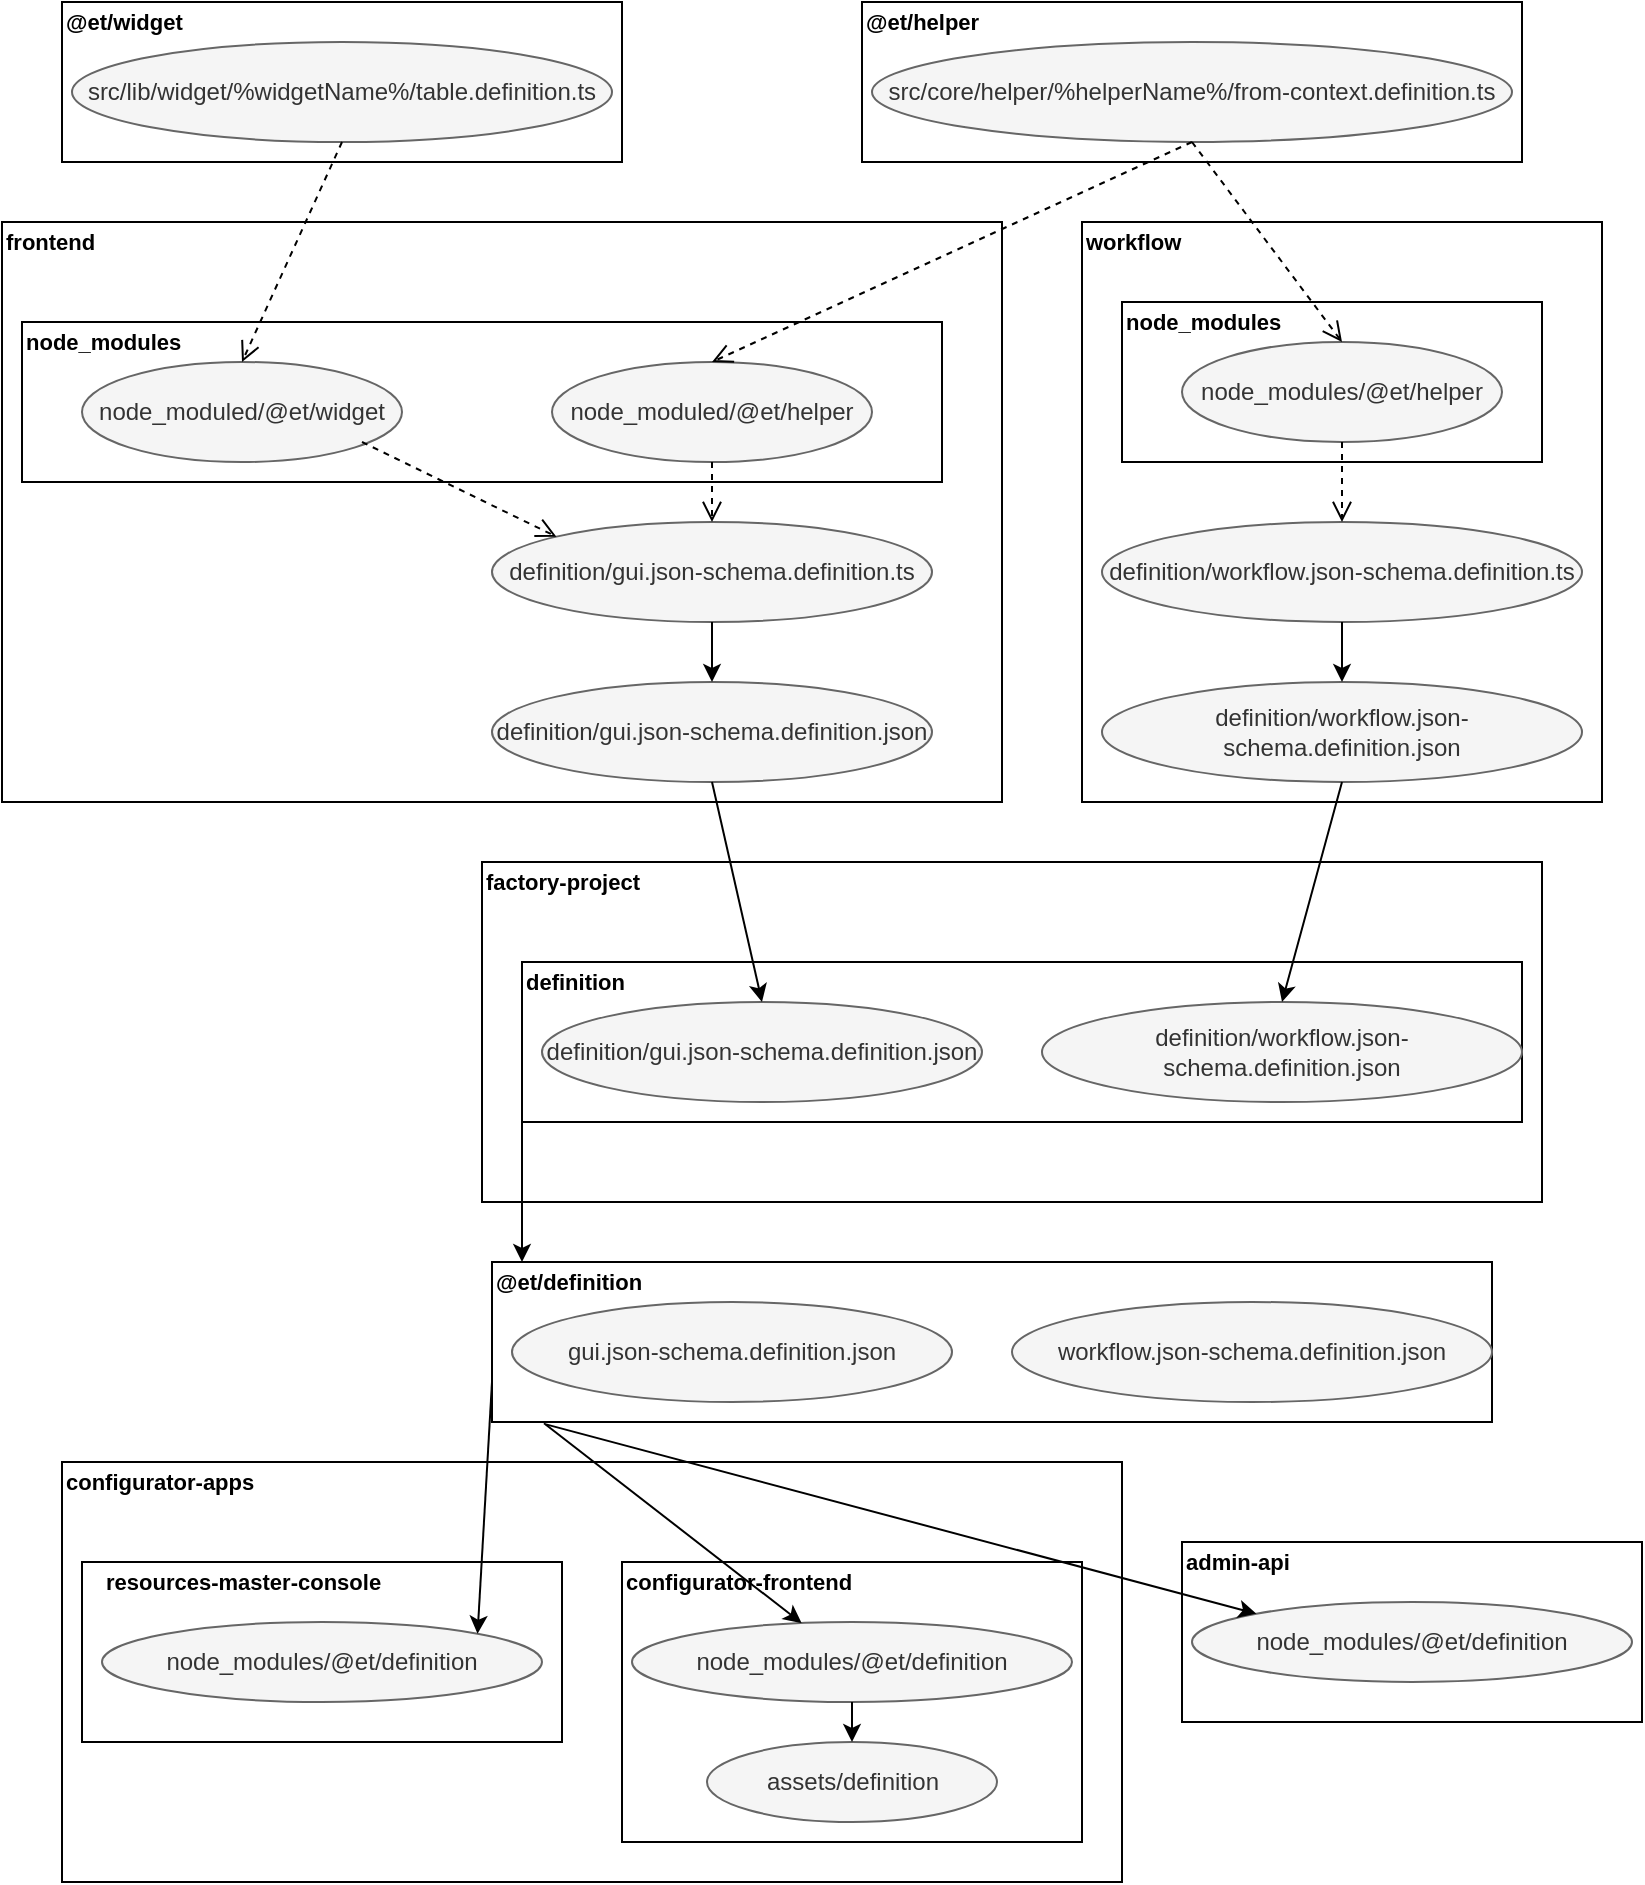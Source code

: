 <mxfile version="21.7.5" type="github">
  <diagram name="Страница — 1" id="k4ISJyrgVZ0rrxYSmTFb">
    <mxGraphModel dx="1647" dy="897" grid="1" gridSize="10" guides="1" tooltips="1" connect="1" arrows="1" fold="1" page="1" pageScale="1" pageWidth="827" pageHeight="1169" math="0" shadow="0">
      <root>
        <mxCell id="0" />
        <mxCell id="1" parent="0" />
        <mxCell id="7mVp-_uhn_l_bZ9WuR8x-1" value="" style="rounded=0;whiteSpace=wrap;html=1;" vertex="1" parent="1">
          <mxGeometry x="40" y="30" width="280" height="80" as="geometry" />
        </mxCell>
        <mxCell id="7mVp-_uhn_l_bZ9WuR8x-2" value="&lt;font style=&quot;font-size: 11px&quot;&gt;&lt;b&gt;@et/widget&lt;/b&gt;&lt;/font&gt;" style="text;html=1;strokeColor=none;fillColor=none;align=left;verticalAlign=middle;whiteSpace=wrap;rounded=0;" vertex="1" parent="1">
          <mxGeometry x="40" y="30" width="60" height="20" as="geometry" />
        </mxCell>
        <mxCell id="7mVp-_uhn_l_bZ9WuR8x-3" value="src/lib/widget/%widgetName%/table.definition.ts" style="ellipse;whiteSpace=wrap;html=1;fillColor=#f5f5f5;strokeColor=#666666;fontColor=#333333;" vertex="1" parent="1">
          <mxGeometry x="45" y="50" width="270" height="50" as="geometry" />
        </mxCell>
        <mxCell id="7mVp-_uhn_l_bZ9WuR8x-4" value="" style="rounded=0;whiteSpace=wrap;html=1;" vertex="1" parent="1">
          <mxGeometry x="440" y="30" width="330" height="80" as="geometry" />
        </mxCell>
        <mxCell id="7mVp-_uhn_l_bZ9WuR8x-5" value="&lt;font style=&quot;font-size: 11px&quot;&gt;&lt;b&gt;@et/helper&lt;/b&gt;&lt;/font&gt;" style="text;html=1;strokeColor=none;fillColor=none;align=left;verticalAlign=middle;whiteSpace=wrap;rounded=0;" vertex="1" parent="1">
          <mxGeometry x="440" y="30" width="60" height="20" as="geometry" />
        </mxCell>
        <mxCell id="7mVp-_uhn_l_bZ9WuR8x-6" value="src/core/helper/%helperName%/from-context.definition.ts" style="ellipse;whiteSpace=wrap;html=1;fillColor=#f5f5f5;strokeColor=#666666;fontColor=#333333;" vertex="1" parent="1">
          <mxGeometry x="445" y="50" width="320" height="50" as="geometry" />
        </mxCell>
        <mxCell id="7mVp-_uhn_l_bZ9WuR8x-7" value="" style="rounded=0;whiteSpace=wrap;html=1;" vertex="1" parent="1">
          <mxGeometry x="10" y="140" width="500" height="290" as="geometry" />
        </mxCell>
        <mxCell id="7mVp-_uhn_l_bZ9WuR8x-8" value="&lt;font style=&quot;font-size: 11px&quot;&gt;&lt;b&gt;frontend&lt;/b&gt;&lt;/font&gt;" style="text;html=1;strokeColor=none;fillColor=none;align=left;verticalAlign=middle;whiteSpace=wrap;rounded=0;" vertex="1" parent="1">
          <mxGeometry x="10" y="140" width="60" height="20" as="geometry" />
        </mxCell>
        <mxCell id="7mVp-_uhn_l_bZ9WuR8x-9" value="" style="rounded=0;whiteSpace=wrap;html=1;" vertex="1" parent="1">
          <mxGeometry x="20" y="190" width="460" height="80" as="geometry" />
        </mxCell>
        <mxCell id="7mVp-_uhn_l_bZ9WuR8x-10" value="&lt;font style=&quot;font-size: 11px&quot;&gt;&lt;b&gt;node_modules&lt;/b&gt;&lt;/font&gt;" style="text;html=1;strokeColor=none;fillColor=none;align=left;verticalAlign=middle;whiteSpace=wrap;rounded=0;" vertex="1" parent="1">
          <mxGeometry x="20" y="190" width="60" height="20" as="geometry" />
        </mxCell>
        <mxCell id="7mVp-_uhn_l_bZ9WuR8x-11" value="node_moduled/@et/widget" style="ellipse;whiteSpace=wrap;html=1;fillColor=#f5f5f5;strokeColor=#666666;fontColor=#333333;" vertex="1" parent="1">
          <mxGeometry x="50" y="210" width="160" height="50" as="geometry" />
        </mxCell>
        <mxCell id="7mVp-_uhn_l_bZ9WuR8x-12" value="node_moduled/@et/helper" style="ellipse;whiteSpace=wrap;html=1;fillColor=#f5f5f5;strokeColor=#666666;fontColor=#333333;" vertex="1" parent="1">
          <mxGeometry x="285" y="210" width="160" height="50" as="geometry" />
        </mxCell>
        <mxCell id="7mVp-_uhn_l_bZ9WuR8x-13" value="definition/gui.json-schema.definition.ts" style="ellipse;whiteSpace=wrap;html=1;fillColor=#f5f5f5;strokeColor=#666666;fontColor=#333333;" vertex="1" parent="1">
          <mxGeometry x="255" y="290" width="220" height="50" as="geometry" />
        </mxCell>
        <mxCell id="7mVp-_uhn_l_bZ9WuR8x-14" value="definition/gui.json-schema.definition.json" style="ellipse;whiteSpace=wrap;html=1;fillColor=#f5f5f5;strokeColor=#666666;fontColor=#333333;" vertex="1" parent="1">
          <mxGeometry x="255" y="370" width="220" height="50" as="geometry" />
        </mxCell>
        <mxCell id="7mVp-_uhn_l_bZ9WuR8x-15" value="" style="rounded=0;whiteSpace=wrap;html=1;" vertex="1" parent="1">
          <mxGeometry x="550" y="140" width="260" height="290" as="geometry" />
        </mxCell>
        <mxCell id="7mVp-_uhn_l_bZ9WuR8x-16" value="&lt;font style=&quot;font-size: 11px&quot;&gt;&lt;b&gt;workflow&lt;/b&gt;&lt;/font&gt;" style="text;html=1;strokeColor=none;fillColor=none;align=left;verticalAlign=middle;whiteSpace=wrap;rounded=0;" vertex="1" parent="1">
          <mxGeometry x="550" y="140" width="60" height="20" as="geometry" />
        </mxCell>
        <mxCell id="7mVp-_uhn_l_bZ9WuR8x-17" value="" style="rounded=0;whiteSpace=wrap;html=1;" vertex="1" parent="1">
          <mxGeometry x="570" y="180" width="210" height="80" as="geometry" />
        </mxCell>
        <mxCell id="7mVp-_uhn_l_bZ9WuR8x-18" value="&lt;font style=&quot;font-size: 11px&quot;&gt;&lt;b&gt;node_modules&lt;/b&gt;&lt;/font&gt;" style="text;html=1;strokeColor=none;fillColor=none;align=left;verticalAlign=middle;whiteSpace=wrap;rounded=0;" vertex="1" parent="1">
          <mxGeometry x="570" y="180" width="60" height="20" as="geometry" />
        </mxCell>
        <mxCell id="7mVp-_uhn_l_bZ9WuR8x-19" value="node_modules/@et/helper" style="ellipse;whiteSpace=wrap;html=1;fillColor=#f5f5f5;strokeColor=#666666;fontColor=#333333;" vertex="1" parent="1">
          <mxGeometry x="600" y="200" width="160" height="50" as="geometry" />
        </mxCell>
        <mxCell id="7mVp-_uhn_l_bZ9WuR8x-20" value="definition/workflow.json-schema.definition.ts" style="ellipse;whiteSpace=wrap;html=1;fillColor=#f5f5f5;strokeColor=#666666;fontColor=#333333;" vertex="1" parent="1">
          <mxGeometry x="560" y="290" width="240" height="50" as="geometry" />
        </mxCell>
        <mxCell id="7mVp-_uhn_l_bZ9WuR8x-21" value="definition/workflow.json-schema.definition.json" style="ellipse;whiteSpace=wrap;html=1;fillColor=#f5f5f5;strokeColor=#666666;fontColor=#333333;" vertex="1" parent="1">
          <mxGeometry x="560" y="370" width="240" height="50" as="geometry" />
        </mxCell>
        <mxCell id="7mVp-_uhn_l_bZ9WuR8x-22" value="" style="rounded=0;whiteSpace=wrap;html=1;" vertex="1" parent="1">
          <mxGeometry x="250" y="460" width="530" height="170" as="geometry" />
        </mxCell>
        <mxCell id="7mVp-_uhn_l_bZ9WuR8x-23" value="&lt;font style=&quot;font-size: 11px&quot;&gt;&lt;b&gt;factory-project&lt;/b&gt;&lt;/font&gt;" style="text;html=1;strokeColor=none;fillColor=none;align=left;verticalAlign=middle;whiteSpace=wrap;rounded=0;" vertex="1" parent="1">
          <mxGeometry x="250" y="460" width="100" height="20" as="geometry" />
        </mxCell>
        <mxCell id="7mVp-_uhn_l_bZ9WuR8x-24" value="" style="rounded=0;whiteSpace=wrap;html=1;" vertex="1" parent="1">
          <mxGeometry x="270" y="510" width="500" height="80" as="geometry" />
        </mxCell>
        <mxCell id="7mVp-_uhn_l_bZ9WuR8x-25" value="&lt;font style=&quot;font-size: 11px&quot;&gt;&lt;b&gt;definition&lt;/b&gt;&lt;/font&gt;" style="text;html=1;strokeColor=none;fillColor=none;align=left;verticalAlign=middle;whiteSpace=wrap;rounded=0;" vertex="1" parent="1">
          <mxGeometry x="270" y="510" width="60" height="20" as="geometry" />
        </mxCell>
        <mxCell id="7mVp-_uhn_l_bZ9WuR8x-26" value="definition/gui.json-schema.definition.json" style="ellipse;whiteSpace=wrap;html=1;fillColor=#f5f5f5;strokeColor=#666666;fontColor=#333333;" vertex="1" parent="1">
          <mxGeometry x="280" y="530" width="220" height="50" as="geometry" />
        </mxCell>
        <mxCell id="7mVp-_uhn_l_bZ9WuR8x-27" value="definition/workflow.json-schema.definition.json" style="ellipse;whiteSpace=wrap;html=1;fillColor=#f5f5f5;strokeColor=#666666;fontColor=#333333;" vertex="1" parent="1">
          <mxGeometry x="530" y="530" width="240" height="50" as="geometry" />
        </mxCell>
        <mxCell id="7mVp-_uhn_l_bZ9WuR8x-28" value="" style="rounded=0;whiteSpace=wrap;html=1;" vertex="1" parent="1">
          <mxGeometry x="255" y="660" width="500" height="80" as="geometry" />
        </mxCell>
        <mxCell id="7mVp-_uhn_l_bZ9WuR8x-29" value="&lt;font style=&quot;font-size: 11px&quot;&gt;&lt;b&gt;@et/definition&lt;/b&gt;&lt;/font&gt;" style="text;html=1;strokeColor=none;fillColor=none;align=left;verticalAlign=middle;whiteSpace=wrap;rounded=0;" vertex="1" parent="1">
          <mxGeometry x="255" y="660" width="60" height="20" as="geometry" />
        </mxCell>
        <mxCell id="7mVp-_uhn_l_bZ9WuR8x-30" value="gui.json-schema.definition.json" style="ellipse;whiteSpace=wrap;html=1;fillColor=#f5f5f5;strokeColor=#666666;fontColor=#333333;" vertex="1" parent="1">
          <mxGeometry x="265" y="680" width="220" height="50" as="geometry" />
        </mxCell>
        <mxCell id="7mVp-_uhn_l_bZ9WuR8x-31" value="workflow.json-schema.definition.json" style="ellipse;whiteSpace=wrap;html=1;fillColor=#f5f5f5;strokeColor=#666666;fontColor=#333333;" vertex="1" parent="1">
          <mxGeometry x="515" y="680" width="240" height="50" as="geometry" />
        </mxCell>
        <mxCell id="7mVp-_uhn_l_bZ9WuR8x-32" value="" style="rounded=0;whiteSpace=wrap;html=1;" vertex="1" parent="1">
          <mxGeometry x="40" y="760" width="530" height="210" as="geometry" />
        </mxCell>
        <mxCell id="7mVp-_uhn_l_bZ9WuR8x-33" value="&lt;font style=&quot;font-size: 11px&quot;&gt;&lt;b&gt;configurator-apps&lt;/b&gt;&lt;/font&gt;" style="text;html=1;strokeColor=none;fillColor=none;align=left;verticalAlign=middle;whiteSpace=wrap;rounded=0;" vertex="1" parent="1">
          <mxGeometry x="40" y="760" width="100" height="20" as="geometry" />
        </mxCell>
        <mxCell id="7mVp-_uhn_l_bZ9WuR8x-34" value="" style="rounded=0;whiteSpace=wrap;html=1;" vertex="1" parent="1">
          <mxGeometry x="50" y="810" width="240" height="90" as="geometry" />
        </mxCell>
        <mxCell id="7mVp-_uhn_l_bZ9WuR8x-35" value="&lt;font style=&quot;font-size: 11px&quot;&gt;&lt;b&gt;resources-master-console&lt;/b&gt;&lt;/font&gt;" style="text;html=1;strokeColor=none;fillColor=none;align=left;verticalAlign=middle;whiteSpace=wrap;rounded=0;" vertex="1" parent="1">
          <mxGeometry x="60" y="810" width="160" height="20" as="geometry" />
        </mxCell>
        <mxCell id="7mVp-_uhn_l_bZ9WuR8x-36" value="node_modules/@et/definition" style="ellipse;whiteSpace=wrap;html=1;fillColor=#f5f5f5;strokeColor=#666666;fontColor=#333333;" vertex="1" parent="1">
          <mxGeometry x="60" y="840" width="220" height="40" as="geometry" />
        </mxCell>
        <mxCell id="7mVp-_uhn_l_bZ9WuR8x-37" value="" style="rounded=0;whiteSpace=wrap;html=1;" vertex="1" parent="1">
          <mxGeometry x="320" y="810" width="230" height="140" as="geometry" />
        </mxCell>
        <mxCell id="7mVp-_uhn_l_bZ9WuR8x-38" value="&lt;font style=&quot;font-size: 11px&quot;&gt;&lt;b&gt;configurator-frontend&lt;/b&gt;&lt;/font&gt;" style="text;html=1;strokeColor=none;fillColor=none;align=left;verticalAlign=middle;whiteSpace=wrap;rounded=0;" vertex="1" parent="1">
          <mxGeometry x="320" y="810" width="160" height="20" as="geometry" />
        </mxCell>
        <mxCell id="7mVp-_uhn_l_bZ9WuR8x-39" value="node_modules/@et/definition" style="ellipse;whiteSpace=wrap;html=1;fillColor=#f5f5f5;strokeColor=#666666;fontColor=#333333;" vertex="1" parent="1">
          <mxGeometry x="325" y="840" width="220" height="40" as="geometry" />
        </mxCell>
        <mxCell id="7mVp-_uhn_l_bZ9WuR8x-40" value="assets/definition" style="ellipse;whiteSpace=wrap;html=1;fillColor=#f5f5f5;strokeColor=#666666;fontColor=#333333;" vertex="1" parent="1">
          <mxGeometry x="362.5" y="900" width="145" height="40" as="geometry" />
        </mxCell>
        <mxCell id="7mVp-_uhn_l_bZ9WuR8x-41" value="" style="rounded=0;whiteSpace=wrap;html=1;" vertex="1" parent="1">
          <mxGeometry x="600" y="800" width="230" height="90" as="geometry" />
        </mxCell>
        <mxCell id="7mVp-_uhn_l_bZ9WuR8x-42" value="&lt;font style=&quot;font-size: 11px&quot;&gt;&lt;b&gt;admin-api&lt;/b&gt;&lt;/font&gt;" style="text;html=1;strokeColor=none;fillColor=none;align=left;verticalAlign=middle;whiteSpace=wrap;rounded=0;" vertex="1" parent="1">
          <mxGeometry x="600" y="800" width="160" height="20" as="geometry" />
        </mxCell>
        <mxCell id="7mVp-_uhn_l_bZ9WuR8x-43" value="node_modules/@et/definition" style="ellipse;whiteSpace=wrap;html=1;fillColor=#f5f5f5;strokeColor=#666666;fontColor=#333333;" vertex="1" parent="1">
          <mxGeometry x="605" y="830" width="220" height="40" as="geometry" />
        </mxCell>
        <mxCell id="7mVp-_uhn_l_bZ9WuR8x-44" value="" style="html=1;verticalAlign=bottom;endArrow=open;dashed=1;endSize=8;exitX=0.5;exitY=1;exitDx=0;exitDy=0;entryX=0.5;entryY=0;entryDx=0;entryDy=0;" edge="1" parent="1" source="7mVp-_uhn_l_bZ9WuR8x-3" target="7mVp-_uhn_l_bZ9WuR8x-11">
          <mxGeometry relative="1" as="geometry">
            <mxPoint x="140" y="490" as="sourcePoint" />
            <mxPoint x="60" y="490" as="targetPoint" />
          </mxGeometry>
        </mxCell>
        <mxCell id="7mVp-_uhn_l_bZ9WuR8x-45" value="" style="html=1;verticalAlign=bottom;endArrow=open;dashed=1;endSize=8;exitX=0.5;exitY=1;exitDx=0;exitDy=0;entryX=0.5;entryY=0;entryDx=0;entryDy=0;" edge="1" parent="1" source="7mVp-_uhn_l_bZ9WuR8x-6" target="7mVp-_uhn_l_bZ9WuR8x-12">
          <mxGeometry relative="1" as="geometry">
            <mxPoint x="190" y="110" as="sourcePoint" />
            <mxPoint x="140" y="220.0" as="targetPoint" />
          </mxGeometry>
        </mxCell>
        <mxCell id="7mVp-_uhn_l_bZ9WuR8x-46" value="" style="html=1;verticalAlign=bottom;endArrow=open;dashed=1;endSize=8;exitX=0.5;exitY=1;exitDx=0;exitDy=0;entryX=0.5;entryY=0;entryDx=0;entryDy=0;" edge="1" parent="1" source="7mVp-_uhn_l_bZ9WuR8x-6" target="7mVp-_uhn_l_bZ9WuR8x-19">
          <mxGeometry relative="1" as="geometry">
            <mxPoint x="615" y="110" as="sourcePoint" />
            <mxPoint x="375" y="220.0" as="targetPoint" />
          </mxGeometry>
        </mxCell>
        <mxCell id="7mVp-_uhn_l_bZ9WuR8x-47" value="" style="html=1;verticalAlign=bottom;endArrow=open;dashed=1;endSize=8;exitX=0.5;exitY=1;exitDx=0;exitDy=0;entryX=0;entryY=0;entryDx=0;entryDy=0;" edge="1" parent="1" target="7mVp-_uhn_l_bZ9WuR8x-13">
          <mxGeometry relative="1" as="geometry">
            <mxPoint x="190" y="250" as="sourcePoint" />
            <mxPoint x="260" y="350.0" as="targetPoint" />
          </mxGeometry>
        </mxCell>
        <mxCell id="7mVp-_uhn_l_bZ9WuR8x-48" value="" style="html=1;verticalAlign=bottom;endArrow=open;dashed=1;endSize=8;exitX=0.5;exitY=1;exitDx=0;exitDy=0;" edge="1" parent="1" source="7mVp-_uhn_l_bZ9WuR8x-12" target="7mVp-_uhn_l_bZ9WuR8x-13">
          <mxGeometry relative="1" as="geometry">
            <mxPoint x="200" y="260.0" as="sourcePoint" />
            <mxPoint x="302.071" y="307.356" as="targetPoint" />
          </mxGeometry>
        </mxCell>
        <mxCell id="7mVp-_uhn_l_bZ9WuR8x-49" value="" style="html=1;verticalAlign=bottom;endArrow=open;dashed=1;endSize=8;exitX=0.5;exitY=1;exitDx=0;exitDy=0;" edge="1" parent="1" source="7mVp-_uhn_l_bZ9WuR8x-19" target="7mVp-_uhn_l_bZ9WuR8x-20">
          <mxGeometry relative="1" as="geometry">
            <mxPoint x="375" y="270.0" as="sourcePoint" />
            <mxPoint x="375" y="300.0" as="targetPoint" />
          </mxGeometry>
        </mxCell>
        <mxCell id="7mVp-_uhn_l_bZ9WuR8x-50" value="" style="endArrow=classic;html=1;exitX=0.5;exitY=1;exitDx=0;exitDy=0;entryX=0.5;entryY=0;entryDx=0;entryDy=0;" edge="1" parent="1" source="7mVp-_uhn_l_bZ9WuR8x-13" target="7mVp-_uhn_l_bZ9WuR8x-14">
          <mxGeometry width="50" height="50" relative="1" as="geometry">
            <mxPoint x="80" y="580" as="sourcePoint" />
            <mxPoint x="130" y="530" as="targetPoint" />
          </mxGeometry>
        </mxCell>
        <mxCell id="7mVp-_uhn_l_bZ9WuR8x-51" value="" style="endArrow=classic;html=1;exitX=0.5;exitY=1;exitDx=0;exitDy=0;entryX=0.5;entryY=0;entryDx=0;entryDy=0;" edge="1" parent="1" source="7mVp-_uhn_l_bZ9WuR8x-20" target="7mVp-_uhn_l_bZ9WuR8x-21">
          <mxGeometry width="50" height="50" relative="1" as="geometry">
            <mxPoint x="375" y="350.0" as="sourcePoint" />
            <mxPoint x="375" y="380.0" as="targetPoint" />
          </mxGeometry>
        </mxCell>
        <mxCell id="7mVp-_uhn_l_bZ9WuR8x-52" value="" style="endArrow=classic;html=1;exitX=0.5;exitY=1;exitDx=0;exitDy=0;entryX=0.5;entryY=0;entryDx=0;entryDy=0;" edge="1" parent="1" source="7mVp-_uhn_l_bZ9WuR8x-14" target="7mVp-_uhn_l_bZ9WuR8x-26">
          <mxGeometry width="50" height="50" relative="1" as="geometry">
            <mxPoint x="375" y="350.0" as="sourcePoint" />
            <mxPoint x="375" y="380.0" as="targetPoint" />
          </mxGeometry>
        </mxCell>
        <mxCell id="7mVp-_uhn_l_bZ9WuR8x-53" value="" style="endArrow=classic;html=1;exitX=0.5;exitY=1;exitDx=0;exitDy=0;entryX=0.5;entryY=0;entryDx=0;entryDy=0;" edge="1" parent="1" source="7mVp-_uhn_l_bZ9WuR8x-21" target="7mVp-_uhn_l_bZ9WuR8x-27">
          <mxGeometry width="50" height="50" relative="1" as="geometry">
            <mxPoint x="375" y="430.0" as="sourcePoint" />
            <mxPoint x="400" y="540" as="targetPoint" />
          </mxGeometry>
        </mxCell>
        <mxCell id="7mVp-_uhn_l_bZ9WuR8x-54" value="" style="endArrow=classic;html=1;exitX=0;exitY=1;exitDx=0;exitDy=0;entryX=0.25;entryY=0;entryDx=0;entryDy=0;" edge="1" parent="1" source="7mVp-_uhn_l_bZ9WuR8x-24" target="7mVp-_uhn_l_bZ9WuR8x-29">
          <mxGeometry width="50" height="50" relative="1" as="geometry">
            <mxPoint x="375" y="430.0" as="sourcePoint" />
            <mxPoint x="400" y="540" as="targetPoint" />
          </mxGeometry>
        </mxCell>
        <mxCell id="7mVp-_uhn_l_bZ9WuR8x-55" value="" style="endArrow=classic;html=1;exitX=0;exitY=0.75;exitDx=0;exitDy=0;entryX=1;entryY=0;entryDx=0;entryDy=0;" edge="1" parent="1" source="7mVp-_uhn_l_bZ9WuR8x-28" target="7mVp-_uhn_l_bZ9WuR8x-36">
          <mxGeometry width="50" height="50" relative="1" as="geometry">
            <mxPoint x="280" y="600" as="sourcePoint" />
            <mxPoint x="280" y="670" as="targetPoint" />
          </mxGeometry>
        </mxCell>
        <mxCell id="7mVp-_uhn_l_bZ9WuR8x-56" value="" style="endArrow=classic;html=1;exitX=0.052;exitY=1.008;exitDx=0;exitDy=0;exitPerimeter=0;" edge="1" parent="1" source="7mVp-_uhn_l_bZ9WuR8x-28" target="7mVp-_uhn_l_bZ9WuR8x-39">
          <mxGeometry width="50" height="50" relative="1" as="geometry">
            <mxPoint x="265" y="730" as="sourcePoint" />
            <mxPoint x="259.014" y="856.086" as="targetPoint" />
          </mxGeometry>
        </mxCell>
        <mxCell id="7mVp-_uhn_l_bZ9WuR8x-57" value="" style="endArrow=classic;html=1;entryX=0;entryY=0;entryDx=0;entryDy=0;exitX=0.054;exitY=1.015;exitDx=0;exitDy=0;exitPerimeter=0;" edge="1" parent="1" source="7mVp-_uhn_l_bZ9WuR8x-28" target="7mVp-_uhn_l_bZ9WuR8x-43">
          <mxGeometry width="50" height="50" relative="1" as="geometry">
            <mxPoint x="250" y="720" as="sourcePoint" />
            <mxPoint x="419.935" y="850.526" as="targetPoint" />
          </mxGeometry>
        </mxCell>
        <mxCell id="7mVp-_uhn_l_bZ9WuR8x-58" value="" style="endArrow=classic;html=1;exitX=0.5;exitY=1;exitDx=0;exitDy=0;" edge="1" parent="1" source="7mVp-_uhn_l_bZ9WuR8x-39" target="7mVp-_uhn_l_bZ9WuR8x-40">
          <mxGeometry width="50" height="50" relative="1" as="geometry">
            <mxPoint x="437.52" y="890" as="sourcePoint" />
            <mxPoint x="592.481" y="1010.525" as="targetPoint" />
          </mxGeometry>
        </mxCell>
      </root>
    </mxGraphModel>
  </diagram>
</mxfile>
